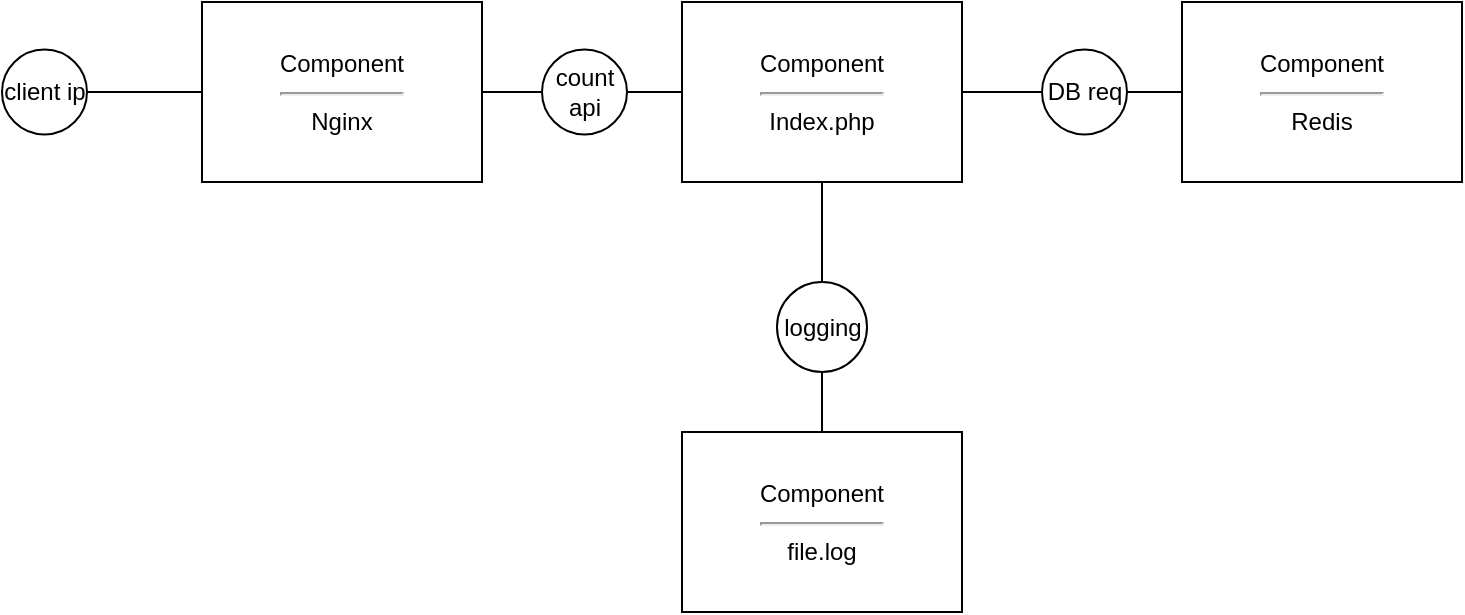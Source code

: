<mxfile version="14.4.8" type="github">
  <diagram id="C5RBs43oDa-KdzZeNtuy" name="Page-1">
    <mxGraphModel dx="1350" dy="774" grid="1" gridSize="10" guides="1" tooltips="1" connect="1" arrows="1" fold="1" page="1" pageScale="1" pageWidth="827" pageHeight="1169" math="0" shadow="0">
      <root>
        <mxCell id="WIyWlLk6GJQsqaUBKTNV-0" />
        <mxCell id="WIyWlLk6GJQsqaUBKTNV-1" parent="WIyWlLk6GJQsqaUBKTNV-0" />
        <mxCell id="ebQsuRH_PxbZIYytubT5-0" value="Component&lt;br&gt;&lt;hr&gt;Nginx" style="rounded=0;whiteSpace=wrap;html=1;" vertex="1" parent="WIyWlLk6GJQsqaUBKTNV-1">
          <mxGeometry x="140" y="220" width="140" height="90" as="geometry" />
        </mxCell>
        <mxCell id="ebQsuRH_PxbZIYytubT5-2" value="client&amp;nbsp;ip" style="ellipse;whiteSpace=wrap;html=1;aspect=fixed;" vertex="1" parent="WIyWlLk6GJQsqaUBKTNV-1">
          <mxGeometry x="40" y="243.75" width="42.5" height="42.5" as="geometry" />
        </mxCell>
        <mxCell id="ebQsuRH_PxbZIYytubT5-4" value="" style="endArrow=none;html=1;exitX=1;exitY=0.5;exitDx=0;exitDy=0;entryX=0;entryY=0.5;entryDx=0;entryDy=0;" edge="1" parent="WIyWlLk6GJQsqaUBKTNV-1" source="ebQsuRH_PxbZIYytubT5-2" target="ebQsuRH_PxbZIYytubT5-0">
          <mxGeometry width="50" height="50" relative="1" as="geometry">
            <mxPoint x="390" y="410" as="sourcePoint" />
            <mxPoint x="440" y="360" as="targetPoint" />
          </mxGeometry>
        </mxCell>
        <mxCell id="ebQsuRH_PxbZIYytubT5-5" value="DB req" style="ellipse;whiteSpace=wrap;html=1;aspect=fixed;" vertex="1" parent="WIyWlLk6GJQsqaUBKTNV-1">
          <mxGeometry x="560" y="243.75" width="42.5" height="42.5" as="geometry" />
        </mxCell>
        <mxCell id="ebQsuRH_PxbZIYytubT5-6" value="Component&lt;br&gt;&lt;hr&gt;Index.php" style="rounded=0;whiteSpace=wrap;html=1;" vertex="1" parent="WIyWlLk6GJQsqaUBKTNV-1">
          <mxGeometry x="380" y="220" width="140" height="90" as="geometry" />
        </mxCell>
        <mxCell id="ebQsuRH_PxbZIYytubT5-7" value="Component&lt;br&gt;&lt;hr&gt;Redis" style="rounded=0;whiteSpace=wrap;html=1;" vertex="1" parent="WIyWlLk6GJQsqaUBKTNV-1">
          <mxGeometry x="630" y="220" width="140" height="90" as="geometry" />
        </mxCell>
        <mxCell id="ebQsuRH_PxbZIYytubT5-8" value="count api" style="ellipse;whiteSpace=wrap;html=1;aspect=fixed;" vertex="1" parent="WIyWlLk6GJQsqaUBKTNV-1">
          <mxGeometry x="310" y="243.75" width="42.5" height="42.5" as="geometry" />
        </mxCell>
        <mxCell id="ebQsuRH_PxbZIYytubT5-10" value="logging" style="ellipse;whiteSpace=wrap;html=1;aspect=fixed;" vertex="1" parent="WIyWlLk6GJQsqaUBKTNV-1">
          <mxGeometry x="427.5" y="360" width="45" height="45" as="geometry" />
        </mxCell>
        <mxCell id="ebQsuRH_PxbZIYytubT5-11" value="" style="endArrow=none;html=1;entryX=1;entryY=0.5;entryDx=0;entryDy=0;exitX=0;exitY=0.5;exitDx=0;exitDy=0;" edge="1" parent="WIyWlLk6GJQsqaUBKTNV-1" source="ebQsuRH_PxbZIYytubT5-8" target="ebQsuRH_PxbZIYytubT5-0">
          <mxGeometry width="50" height="50" relative="1" as="geometry">
            <mxPoint x="280" y="400" as="sourcePoint" />
            <mxPoint x="330" y="350" as="targetPoint" />
          </mxGeometry>
        </mxCell>
        <mxCell id="ebQsuRH_PxbZIYytubT5-13" value="" style="endArrow=none;html=1;entryX=0;entryY=0.5;entryDx=0;entryDy=0;exitX=1;exitY=0.5;exitDx=0;exitDy=0;" edge="1" parent="WIyWlLk6GJQsqaUBKTNV-1" source="ebQsuRH_PxbZIYytubT5-8" target="ebQsuRH_PxbZIYytubT5-6">
          <mxGeometry width="50" height="50" relative="1" as="geometry">
            <mxPoint x="300" y="410" as="sourcePoint" />
            <mxPoint x="350" y="360" as="targetPoint" />
          </mxGeometry>
        </mxCell>
        <mxCell id="ebQsuRH_PxbZIYytubT5-14" value="" style="endArrow=none;html=1;entryX=0;entryY=0.5;entryDx=0;entryDy=0;exitX=1;exitY=0.5;exitDx=0;exitDy=0;" edge="1" parent="WIyWlLk6GJQsqaUBKTNV-1" source="ebQsuRH_PxbZIYytubT5-5" target="ebQsuRH_PxbZIYytubT5-7">
          <mxGeometry width="50" height="50" relative="1" as="geometry">
            <mxPoint x="550" y="370" as="sourcePoint" />
            <mxPoint x="600" y="320" as="targetPoint" />
          </mxGeometry>
        </mxCell>
        <mxCell id="ebQsuRH_PxbZIYytubT5-15" value="" style="endArrow=none;html=1;entryX=0;entryY=0.5;entryDx=0;entryDy=0;exitX=1;exitY=0.5;exitDx=0;exitDy=0;" edge="1" parent="WIyWlLk6GJQsqaUBKTNV-1" source="ebQsuRH_PxbZIYytubT5-6" target="ebQsuRH_PxbZIYytubT5-5">
          <mxGeometry width="50" height="50" relative="1" as="geometry">
            <mxPoint x="510" y="340" as="sourcePoint" />
            <mxPoint x="560" y="290" as="targetPoint" />
          </mxGeometry>
        </mxCell>
        <mxCell id="ebQsuRH_PxbZIYytubT5-16" value="Component&lt;br&gt;&lt;hr&gt;file.log" style="rounded=0;whiteSpace=wrap;html=1;" vertex="1" parent="WIyWlLk6GJQsqaUBKTNV-1">
          <mxGeometry x="380" y="435" width="140" height="90" as="geometry" />
        </mxCell>
        <mxCell id="ebQsuRH_PxbZIYytubT5-17" value="" style="endArrow=none;html=1;entryX=0.5;entryY=1;entryDx=0;entryDy=0;" edge="1" parent="WIyWlLk6GJQsqaUBKTNV-1" source="ebQsuRH_PxbZIYytubT5-10" target="ebQsuRH_PxbZIYytubT5-6">
          <mxGeometry width="50" height="50" relative="1" as="geometry">
            <mxPoint x="390" y="420" as="sourcePoint" />
            <mxPoint x="440" y="370" as="targetPoint" />
          </mxGeometry>
        </mxCell>
        <mxCell id="ebQsuRH_PxbZIYytubT5-20" value="" style="endArrow=none;html=1;entryX=0.5;entryY=1;entryDx=0;entryDy=0;exitX=0.5;exitY=0;exitDx=0;exitDy=0;" edge="1" parent="WIyWlLk6GJQsqaUBKTNV-1" source="ebQsuRH_PxbZIYytubT5-16" target="ebQsuRH_PxbZIYytubT5-10">
          <mxGeometry width="50" height="50" relative="1" as="geometry">
            <mxPoint x="350" y="460" as="sourcePoint" />
            <mxPoint x="490" y="410" as="targetPoint" />
          </mxGeometry>
        </mxCell>
      </root>
    </mxGraphModel>
  </diagram>
</mxfile>
